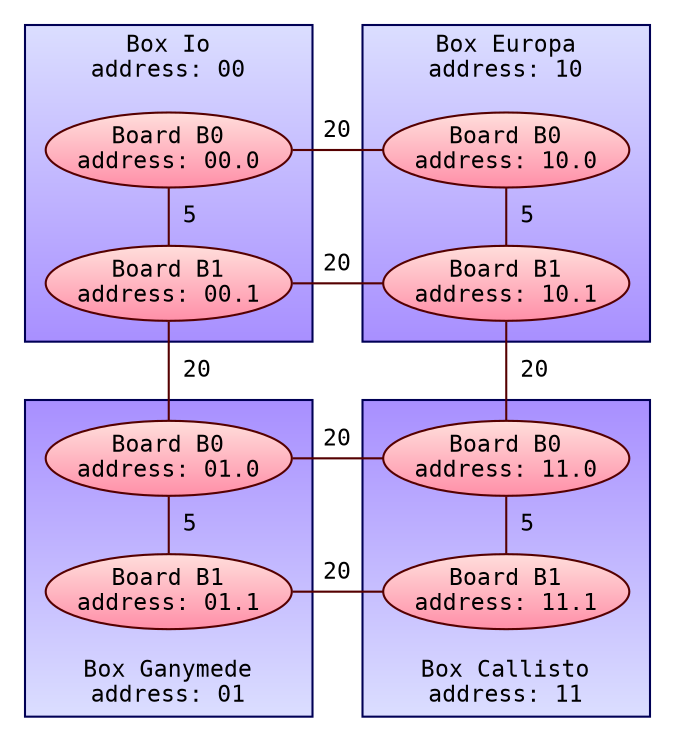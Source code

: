 graph G {
    fontname="Inconsolata";
    fontsize=11;
    margin=0;
    nodesep=0.3;
    rankdir="UD";
    ranksep=0;

    // Board display properties.
    node[color="#550000",
         fillcolor="#ffdedb:#ff8fa8",
         fontname="Inconsolata",
         fontsize=11,
         gradientangle=270,
         margin=0,
         shape="ellipse",
         style="filled"];

    // Board-connection display properties.
    edge[fontname="Inconsolata",
         fontsize=11,
         color="#550000"];

    // Boxes and the boards they contain.
    graph[color="#000055",
          fillcolor="#dbdeff:#a88fff",
          gradientangle=270,
          style="filled"];

    subgraph cluster_Io {
        margin=10;
        label="Box Io\naddress: 00";
        IoB0[label="Board B0\naddress: 00.0"];
        IoB1[label="Board B1\naddress: 00.1"];
    }

    subgraph cluster_Europa {
        margin=10;
        label="Box Europa\naddress: 10";
        EuropaB0[label="Board B0\naddress: 10.0"];
        EuropaB1[label="Board B1\naddress: 10.1"];
    }

    graph[labelloc="b",
          gradientangle=90];

    subgraph cluster_Ganymede {
        margin=10;
        label="Box Ganymede\naddress: 01";
        GanymedeB0[label="Board B0\naddress: 01.0"];
        GanymedeB1[label="Board B1\naddress: 01.1"];
    }

    subgraph cluster_Callisto {
        margin=10;
        label="Box Callisto\naddress: 11";
        CallistoB0[label="Board B0\naddress: 11.0"];
        CallistoB1[label="Board B1\naddress: 11.1"];
    }

    // Inter-box links
    IoB0 -- IoB1 [label=" 5"];
    EuropaB0 -- EuropaB1 [label=" 5"];
    GanymedeB0 -- GanymedeB1 [label=" 5"];
    CallistoB0 -- CallistoB1 [label=" 5"];

    // Cross-box links
    IoB0 -- EuropaB0 [label="20", constraint=false];
    IoB1 -- EuropaB1 [label="20", constraint=false];
    IoB1 -- GanymedeB0 [label=" 20"];
    EuropaB1 -- CallistoB0 [label=" 20"];
    GanymedeB0 -- CallistoB0 [label="20", constraint=false];
    GanymedeB1 -- CallistoB1 [label="20", constraint=false];
}
